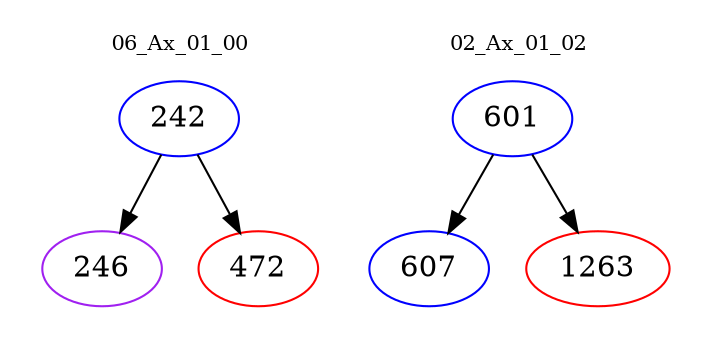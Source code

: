 digraph{
subgraph cluster_0 {
color = white
label = "06_Ax_01_00";
fontsize=10;
T0_242 [label="242", color="blue"]
T0_242 -> T0_246 [color="black"]
T0_246 [label="246", color="purple"]
T0_242 -> T0_472 [color="black"]
T0_472 [label="472", color="red"]
}
subgraph cluster_1 {
color = white
label = "02_Ax_01_02";
fontsize=10;
T1_601 [label="601", color="blue"]
T1_601 -> T1_607 [color="black"]
T1_607 [label="607", color="blue"]
T1_601 -> T1_1263 [color="black"]
T1_1263 [label="1263", color="red"]
}
}
